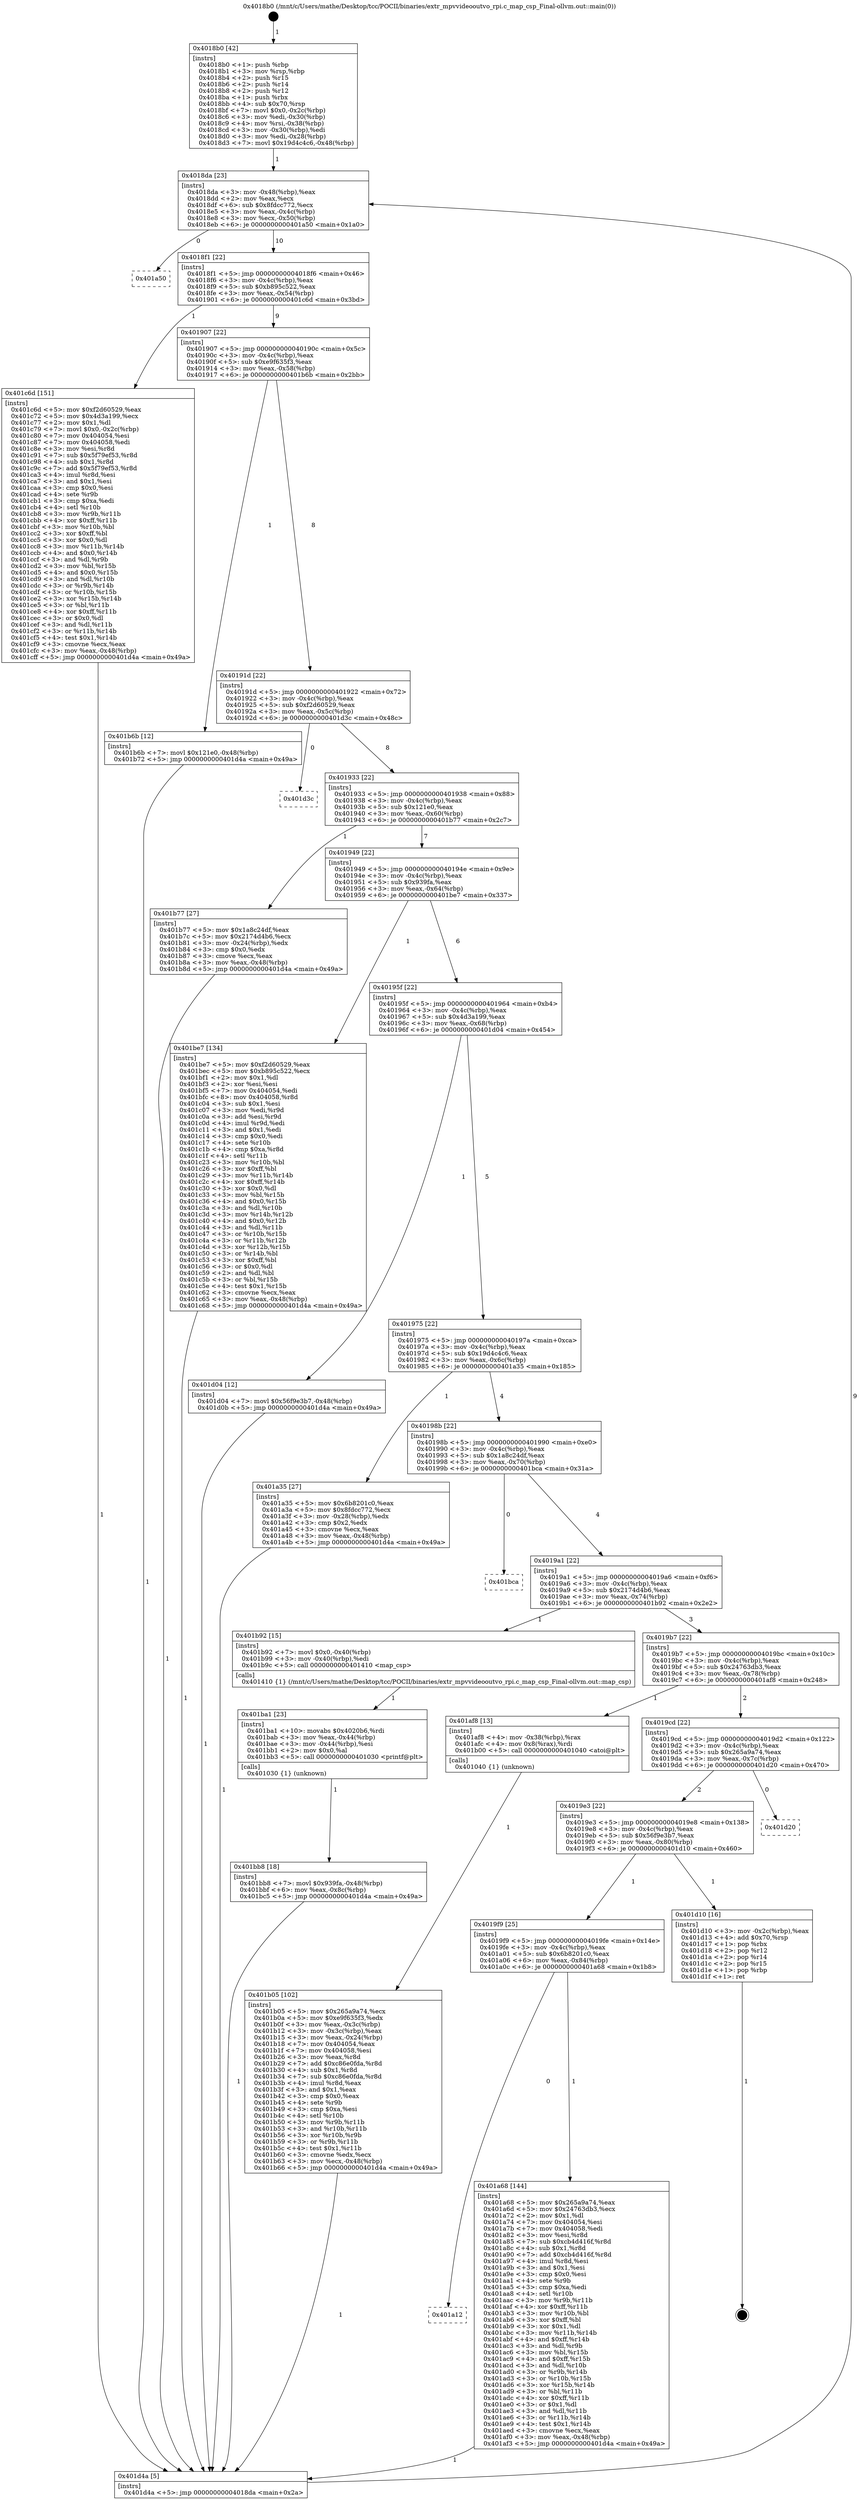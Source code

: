 digraph "0x4018b0" {
  label = "0x4018b0 (/mnt/c/Users/mathe/Desktop/tcc/POCII/binaries/extr_mpvvideooutvo_rpi.c_map_csp_Final-ollvm.out::main(0))"
  labelloc = "t"
  node[shape=record]

  Entry [label="",width=0.3,height=0.3,shape=circle,fillcolor=black,style=filled]
  "0x4018da" [label="{
     0x4018da [23]\l
     | [instrs]\l
     &nbsp;&nbsp;0x4018da \<+3\>: mov -0x48(%rbp),%eax\l
     &nbsp;&nbsp;0x4018dd \<+2\>: mov %eax,%ecx\l
     &nbsp;&nbsp;0x4018df \<+6\>: sub $0x8fdcc772,%ecx\l
     &nbsp;&nbsp;0x4018e5 \<+3\>: mov %eax,-0x4c(%rbp)\l
     &nbsp;&nbsp;0x4018e8 \<+3\>: mov %ecx,-0x50(%rbp)\l
     &nbsp;&nbsp;0x4018eb \<+6\>: je 0000000000401a50 \<main+0x1a0\>\l
  }"]
  "0x401a50" [label="{
     0x401a50\l
  }", style=dashed]
  "0x4018f1" [label="{
     0x4018f1 [22]\l
     | [instrs]\l
     &nbsp;&nbsp;0x4018f1 \<+5\>: jmp 00000000004018f6 \<main+0x46\>\l
     &nbsp;&nbsp;0x4018f6 \<+3\>: mov -0x4c(%rbp),%eax\l
     &nbsp;&nbsp;0x4018f9 \<+5\>: sub $0xb895c522,%eax\l
     &nbsp;&nbsp;0x4018fe \<+3\>: mov %eax,-0x54(%rbp)\l
     &nbsp;&nbsp;0x401901 \<+6\>: je 0000000000401c6d \<main+0x3bd\>\l
  }"]
  Exit [label="",width=0.3,height=0.3,shape=circle,fillcolor=black,style=filled,peripheries=2]
  "0x401c6d" [label="{
     0x401c6d [151]\l
     | [instrs]\l
     &nbsp;&nbsp;0x401c6d \<+5\>: mov $0xf2d60529,%eax\l
     &nbsp;&nbsp;0x401c72 \<+5\>: mov $0x4d3a199,%ecx\l
     &nbsp;&nbsp;0x401c77 \<+2\>: mov $0x1,%dl\l
     &nbsp;&nbsp;0x401c79 \<+7\>: movl $0x0,-0x2c(%rbp)\l
     &nbsp;&nbsp;0x401c80 \<+7\>: mov 0x404054,%esi\l
     &nbsp;&nbsp;0x401c87 \<+7\>: mov 0x404058,%edi\l
     &nbsp;&nbsp;0x401c8e \<+3\>: mov %esi,%r8d\l
     &nbsp;&nbsp;0x401c91 \<+7\>: sub $0x5f79ef53,%r8d\l
     &nbsp;&nbsp;0x401c98 \<+4\>: sub $0x1,%r8d\l
     &nbsp;&nbsp;0x401c9c \<+7\>: add $0x5f79ef53,%r8d\l
     &nbsp;&nbsp;0x401ca3 \<+4\>: imul %r8d,%esi\l
     &nbsp;&nbsp;0x401ca7 \<+3\>: and $0x1,%esi\l
     &nbsp;&nbsp;0x401caa \<+3\>: cmp $0x0,%esi\l
     &nbsp;&nbsp;0x401cad \<+4\>: sete %r9b\l
     &nbsp;&nbsp;0x401cb1 \<+3\>: cmp $0xa,%edi\l
     &nbsp;&nbsp;0x401cb4 \<+4\>: setl %r10b\l
     &nbsp;&nbsp;0x401cb8 \<+3\>: mov %r9b,%r11b\l
     &nbsp;&nbsp;0x401cbb \<+4\>: xor $0xff,%r11b\l
     &nbsp;&nbsp;0x401cbf \<+3\>: mov %r10b,%bl\l
     &nbsp;&nbsp;0x401cc2 \<+3\>: xor $0xff,%bl\l
     &nbsp;&nbsp;0x401cc5 \<+3\>: xor $0x0,%dl\l
     &nbsp;&nbsp;0x401cc8 \<+3\>: mov %r11b,%r14b\l
     &nbsp;&nbsp;0x401ccb \<+4\>: and $0x0,%r14b\l
     &nbsp;&nbsp;0x401ccf \<+3\>: and %dl,%r9b\l
     &nbsp;&nbsp;0x401cd2 \<+3\>: mov %bl,%r15b\l
     &nbsp;&nbsp;0x401cd5 \<+4\>: and $0x0,%r15b\l
     &nbsp;&nbsp;0x401cd9 \<+3\>: and %dl,%r10b\l
     &nbsp;&nbsp;0x401cdc \<+3\>: or %r9b,%r14b\l
     &nbsp;&nbsp;0x401cdf \<+3\>: or %r10b,%r15b\l
     &nbsp;&nbsp;0x401ce2 \<+3\>: xor %r15b,%r14b\l
     &nbsp;&nbsp;0x401ce5 \<+3\>: or %bl,%r11b\l
     &nbsp;&nbsp;0x401ce8 \<+4\>: xor $0xff,%r11b\l
     &nbsp;&nbsp;0x401cec \<+3\>: or $0x0,%dl\l
     &nbsp;&nbsp;0x401cef \<+3\>: and %dl,%r11b\l
     &nbsp;&nbsp;0x401cf2 \<+3\>: or %r11b,%r14b\l
     &nbsp;&nbsp;0x401cf5 \<+4\>: test $0x1,%r14b\l
     &nbsp;&nbsp;0x401cf9 \<+3\>: cmovne %ecx,%eax\l
     &nbsp;&nbsp;0x401cfc \<+3\>: mov %eax,-0x48(%rbp)\l
     &nbsp;&nbsp;0x401cff \<+5\>: jmp 0000000000401d4a \<main+0x49a\>\l
  }"]
  "0x401907" [label="{
     0x401907 [22]\l
     | [instrs]\l
     &nbsp;&nbsp;0x401907 \<+5\>: jmp 000000000040190c \<main+0x5c\>\l
     &nbsp;&nbsp;0x40190c \<+3\>: mov -0x4c(%rbp),%eax\l
     &nbsp;&nbsp;0x40190f \<+5\>: sub $0xe9f635f3,%eax\l
     &nbsp;&nbsp;0x401914 \<+3\>: mov %eax,-0x58(%rbp)\l
     &nbsp;&nbsp;0x401917 \<+6\>: je 0000000000401b6b \<main+0x2bb\>\l
  }"]
  "0x401bb8" [label="{
     0x401bb8 [18]\l
     | [instrs]\l
     &nbsp;&nbsp;0x401bb8 \<+7\>: movl $0x939fa,-0x48(%rbp)\l
     &nbsp;&nbsp;0x401bbf \<+6\>: mov %eax,-0x8c(%rbp)\l
     &nbsp;&nbsp;0x401bc5 \<+5\>: jmp 0000000000401d4a \<main+0x49a\>\l
  }"]
  "0x401b6b" [label="{
     0x401b6b [12]\l
     | [instrs]\l
     &nbsp;&nbsp;0x401b6b \<+7\>: movl $0x121e0,-0x48(%rbp)\l
     &nbsp;&nbsp;0x401b72 \<+5\>: jmp 0000000000401d4a \<main+0x49a\>\l
  }"]
  "0x40191d" [label="{
     0x40191d [22]\l
     | [instrs]\l
     &nbsp;&nbsp;0x40191d \<+5\>: jmp 0000000000401922 \<main+0x72\>\l
     &nbsp;&nbsp;0x401922 \<+3\>: mov -0x4c(%rbp),%eax\l
     &nbsp;&nbsp;0x401925 \<+5\>: sub $0xf2d60529,%eax\l
     &nbsp;&nbsp;0x40192a \<+3\>: mov %eax,-0x5c(%rbp)\l
     &nbsp;&nbsp;0x40192d \<+6\>: je 0000000000401d3c \<main+0x48c\>\l
  }"]
  "0x401ba1" [label="{
     0x401ba1 [23]\l
     | [instrs]\l
     &nbsp;&nbsp;0x401ba1 \<+10\>: movabs $0x4020b6,%rdi\l
     &nbsp;&nbsp;0x401bab \<+3\>: mov %eax,-0x44(%rbp)\l
     &nbsp;&nbsp;0x401bae \<+3\>: mov -0x44(%rbp),%esi\l
     &nbsp;&nbsp;0x401bb1 \<+2\>: mov $0x0,%al\l
     &nbsp;&nbsp;0x401bb3 \<+5\>: call 0000000000401030 \<printf@plt\>\l
     | [calls]\l
     &nbsp;&nbsp;0x401030 \{1\} (unknown)\l
  }"]
  "0x401d3c" [label="{
     0x401d3c\l
  }", style=dashed]
  "0x401933" [label="{
     0x401933 [22]\l
     | [instrs]\l
     &nbsp;&nbsp;0x401933 \<+5\>: jmp 0000000000401938 \<main+0x88\>\l
     &nbsp;&nbsp;0x401938 \<+3\>: mov -0x4c(%rbp),%eax\l
     &nbsp;&nbsp;0x40193b \<+5\>: sub $0x121e0,%eax\l
     &nbsp;&nbsp;0x401940 \<+3\>: mov %eax,-0x60(%rbp)\l
     &nbsp;&nbsp;0x401943 \<+6\>: je 0000000000401b77 \<main+0x2c7\>\l
  }"]
  "0x401b05" [label="{
     0x401b05 [102]\l
     | [instrs]\l
     &nbsp;&nbsp;0x401b05 \<+5\>: mov $0x265a9a74,%ecx\l
     &nbsp;&nbsp;0x401b0a \<+5\>: mov $0xe9f635f3,%edx\l
     &nbsp;&nbsp;0x401b0f \<+3\>: mov %eax,-0x3c(%rbp)\l
     &nbsp;&nbsp;0x401b12 \<+3\>: mov -0x3c(%rbp),%eax\l
     &nbsp;&nbsp;0x401b15 \<+3\>: mov %eax,-0x24(%rbp)\l
     &nbsp;&nbsp;0x401b18 \<+7\>: mov 0x404054,%eax\l
     &nbsp;&nbsp;0x401b1f \<+7\>: mov 0x404058,%esi\l
     &nbsp;&nbsp;0x401b26 \<+3\>: mov %eax,%r8d\l
     &nbsp;&nbsp;0x401b29 \<+7\>: add $0xc86e0fda,%r8d\l
     &nbsp;&nbsp;0x401b30 \<+4\>: sub $0x1,%r8d\l
     &nbsp;&nbsp;0x401b34 \<+7\>: sub $0xc86e0fda,%r8d\l
     &nbsp;&nbsp;0x401b3b \<+4\>: imul %r8d,%eax\l
     &nbsp;&nbsp;0x401b3f \<+3\>: and $0x1,%eax\l
     &nbsp;&nbsp;0x401b42 \<+3\>: cmp $0x0,%eax\l
     &nbsp;&nbsp;0x401b45 \<+4\>: sete %r9b\l
     &nbsp;&nbsp;0x401b49 \<+3\>: cmp $0xa,%esi\l
     &nbsp;&nbsp;0x401b4c \<+4\>: setl %r10b\l
     &nbsp;&nbsp;0x401b50 \<+3\>: mov %r9b,%r11b\l
     &nbsp;&nbsp;0x401b53 \<+3\>: and %r10b,%r11b\l
     &nbsp;&nbsp;0x401b56 \<+3\>: xor %r10b,%r9b\l
     &nbsp;&nbsp;0x401b59 \<+3\>: or %r9b,%r11b\l
     &nbsp;&nbsp;0x401b5c \<+4\>: test $0x1,%r11b\l
     &nbsp;&nbsp;0x401b60 \<+3\>: cmovne %edx,%ecx\l
     &nbsp;&nbsp;0x401b63 \<+3\>: mov %ecx,-0x48(%rbp)\l
     &nbsp;&nbsp;0x401b66 \<+5\>: jmp 0000000000401d4a \<main+0x49a\>\l
  }"]
  "0x401b77" [label="{
     0x401b77 [27]\l
     | [instrs]\l
     &nbsp;&nbsp;0x401b77 \<+5\>: mov $0x1a8c24df,%eax\l
     &nbsp;&nbsp;0x401b7c \<+5\>: mov $0x2174d4b6,%ecx\l
     &nbsp;&nbsp;0x401b81 \<+3\>: mov -0x24(%rbp),%edx\l
     &nbsp;&nbsp;0x401b84 \<+3\>: cmp $0x0,%edx\l
     &nbsp;&nbsp;0x401b87 \<+3\>: cmove %ecx,%eax\l
     &nbsp;&nbsp;0x401b8a \<+3\>: mov %eax,-0x48(%rbp)\l
     &nbsp;&nbsp;0x401b8d \<+5\>: jmp 0000000000401d4a \<main+0x49a\>\l
  }"]
  "0x401949" [label="{
     0x401949 [22]\l
     | [instrs]\l
     &nbsp;&nbsp;0x401949 \<+5\>: jmp 000000000040194e \<main+0x9e\>\l
     &nbsp;&nbsp;0x40194e \<+3\>: mov -0x4c(%rbp),%eax\l
     &nbsp;&nbsp;0x401951 \<+5\>: sub $0x939fa,%eax\l
     &nbsp;&nbsp;0x401956 \<+3\>: mov %eax,-0x64(%rbp)\l
     &nbsp;&nbsp;0x401959 \<+6\>: je 0000000000401be7 \<main+0x337\>\l
  }"]
  "0x401a12" [label="{
     0x401a12\l
  }", style=dashed]
  "0x401be7" [label="{
     0x401be7 [134]\l
     | [instrs]\l
     &nbsp;&nbsp;0x401be7 \<+5\>: mov $0xf2d60529,%eax\l
     &nbsp;&nbsp;0x401bec \<+5\>: mov $0xb895c522,%ecx\l
     &nbsp;&nbsp;0x401bf1 \<+2\>: mov $0x1,%dl\l
     &nbsp;&nbsp;0x401bf3 \<+2\>: xor %esi,%esi\l
     &nbsp;&nbsp;0x401bf5 \<+7\>: mov 0x404054,%edi\l
     &nbsp;&nbsp;0x401bfc \<+8\>: mov 0x404058,%r8d\l
     &nbsp;&nbsp;0x401c04 \<+3\>: sub $0x1,%esi\l
     &nbsp;&nbsp;0x401c07 \<+3\>: mov %edi,%r9d\l
     &nbsp;&nbsp;0x401c0a \<+3\>: add %esi,%r9d\l
     &nbsp;&nbsp;0x401c0d \<+4\>: imul %r9d,%edi\l
     &nbsp;&nbsp;0x401c11 \<+3\>: and $0x1,%edi\l
     &nbsp;&nbsp;0x401c14 \<+3\>: cmp $0x0,%edi\l
     &nbsp;&nbsp;0x401c17 \<+4\>: sete %r10b\l
     &nbsp;&nbsp;0x401c1b \<+4\>: cmp $0xa,%r8d\l
     &nbsp;&nbsp;0x401c1f \<+4\>: setl %r11b\l
     &nbsp;&nbsp;0x401c23 \<+3\>: mov %r10b,%bl\l
     &nbsp;&nbsp;0x401c26 \<+3\>: xor $0xff,%bl\l
     &nbsp;&nbsp;0x401c29 \<+3\>: mov %r11b,%r14b\l
     &nbsp;&nbsp;0x401c2c \<+4\>: xor $0xff,%r14b\l
     &nbsp;&nbsp;0x401c30 \<+3\>: xor $0x0,%dl\l
     &nbsp;&nbsp;0x401c33 \<+3\>: mov %bl,%r15b\l
     &nbsp;&nbsp;0x401c36 \<+4\>: and $0x0,%r15b\l
     &nbsp;&nbsp;0x401c3a \<+3\>: and %dl,%r10b\l
     &nbsp;&nbsp;0x401c3d \<+3\>: mov %r14b,%r12b\l
     &nbsp;&nbsp;0x401c40 \<+4\>: and $0x0,%r12b\l
     &nbsp;&nbsp;0x401c44 \<+3\>: and %dl,%r11b\l
     &nbsp;&nbsp;0x401c47 \<+3\>: or %r10b,%r15b\l
     &nbsp;&nbsp;0x401c4a \<+3\>: or %r11b,%r12b\l
     &nbsp;&nbsp;0x401c4d \<+3\>: xor %r12b,%r15b\l
     &nbsp;&nbsp;0x401c50 \<+3\>: or %r14b,%bl\l
     &nbsp;&nbsp;0x401c53 \<+3\>: xor $0xff,%bl\l
     &nbsp;&nbsp;0x401c56 \<+3\>: or $0x0,%dl\l
     &nbsp;&nbsp;0x401c59 \<+2\>: and %dl,%bl\l
     &nbsp;&nbsp;0x401c5b \<+3\>: or %bl,%r15b\l
     &nbsp;&nbsp;0x401c5e \<+4\>: test $0x1,%r15b\l
     &nbsp;&nbsp;0x401c62 \<+3\>: cmovne %ecx,%eax\l
     &nbsp;&nbsp;0x401c65 \<+3\>: mov %eax,-0x48(%rbp)\l
     &nbsp;&nbsp;0x401c68 \<+5\>: jmp 0000000000401d4a \<main+0x49a\>\l
  }"]
  "0x40195f" [label="{
     0x40195f [22]\l
     | [instrs]\l
     &nbsp;&nbsp;0x40195f \<+5\>: jmp 0000000000401964 \<main+0xb4\>\l
     &nbsp;&nbsp;0x401964 \<+3\>: mov -0x4c(%rbp),%eax\l
     &nbsp;&nbsp;0x401967 \<+5\>: sub $0x4d3a199,%eax\l
     &nbsp;&nbsp;0x40196c \<+3\>: mov %eax,-0x68(%rbp)\l
     &nbsp;&nbsp;0x40196f \<+6\>: je 0000000000401d04 \<main+0x454\>\l
  }"]
  "0x401a68" [label="{
     0x401a68 [144]\l
     | [instrs]\l
     &nbsp;&nbsp;0x401a68 \<+5\>: mov $0x265a9a74,%eax\l
     &nbsp;&nbsp;0x401a6d \<+5\>: mov $0x24763db3,%ecx\l
     &nbsp;&nbsp;0x401a72 \<+2\>: mov $0x1,%dl\l
     &nbsp;&nbsp;0x401a74 \<+7\>: mov 0x404054,%esi\l
     &nbsp;&nbsp;0x401a7b \<+7\>: mov 0x404058,%edi\l
     &nbsp;&nbsp;0x401a82 \<+3\>: mov %esi,%r8d\l
     &nbsp;&nbsp;0x401a85 \<+7\>: sub $0xcb4d416f,%r8d\l
     &nbsp;&nbsp;0x401a8c \<+4\>: sub $0x1,%r8d\l
     &nbsp;&nbsp;0x401a90 \<+7\>: add $0xcb4d416f,%r8d\l
     &nbsp;&nbsp;0x401a97 \<+4\>: imul %r8d,%esi\l
     &nbsp;&nbsp;0x401a9b \<+3\>: and $0x1,%esi\l
     &nbsp;&nbsp;0x401a9e \<+3\>: cmp $0x0,%esi\l
     &nbsp;&nbsp;0x401aa1 \<+4\>: sete %r9b\l
     &nbsp;&nbsp;0x401aa5 \<+3\>: cmp $0xa,%edi\l
     &nbsp;&nbsp;0x401aa8 \<+4\>: setl %r10b\l
     &nbsp;&nbsp;0x401aac \<+3\>: mov %r9b,%r11b\l
     &nbsp;&nbsp;0x401aaf \<+4\>: xor $0xff,%r11b\l
     &nbsp;&nbsp;0x401ab3 \<+3\>: mov %r10b,%bl\l
     &nbsp;&nbsp;0x401ab6 \<+3\>: xor $0xff,%bl\l
     &nbsp;&nbsp;0x401ab9 \<+3\>: xor $0x1,%dl\l
     &nbsp;&nbsp;0x401abc \<+3\>: mov %r11b,%r14b\l
     &nbsp;&nbsp;0x401abf \<+4\>: and $0xff,%r14b\l
     &nbsp;&nbsp;0x401ac3 \<+3\>: and %dl,%r9b\l
     &nbsp;&nbsp;0x401ac6 \<+3\>: mov %bl,%r15b\l
     &nbsp;&nbsp;0x401ac9 \<+4\>: and $0xff,%r15b\l
     &nbsp;&nbsp;0x401acd \<+3\>: and %dl,%r10b\l
     &nbsp;&nbsp;0x401ad0 \<+3\>: or %r9b,%r14b\l
     &nbsp;&nbsp;0x401ad3 \<+3\>: or %r10b,%r15b\l
     &nbsp;&nbsp;0x401ad6 \<+3\>: xor %r15b,%r14b\l
     &nbsp;&nbsp;0x401ad9 \<+3\>: or %bl,%r11b\l
     &nbsp;&nbsp;0x401adc \<+4\>: xor $0xff,%r11b\l
     &nbsp;&nbsp;0x401ae0 \<+3\>: or $0x1,%dl\l
     &nbsp;&nbsp;0x401ae3 \<+3\>: and %dl,%r11b\l
     &nbsp;&nbsp;0x401ae6 \<+3\>: or %r11b,%r14b\l
     &nbsp;&nbsp;0x401ae9 \<+4\>: test $0x1,%r14b\l
     &nbsp;&nbsp;0x401aed \<+3\>: cmovne %ecx,%eax\l
     &nbsp;&nbsp;0x401af0 \<+3\>: mov %eax,-0x48(%rbp)\l
     &nbsp;&nbsp;0x401af3 \<+5\>: jmp 0000000000401d4a \<main+0x49a\>\l
  }"]
  "0x401d04" [label="{
     0x401d04 [12]\l
     | [instrs]\l
     &nbsp;&nbsp;0x401d04 \<+7\>: movl $0x56f9e3b7,-0x48(%rbp)\l
     &nbsp;&nbsp;0x401d0b \<+5\>: jmp 0000000000401d4a \<main+0x49a\>\l
  }"]
  "0x401975" [label="{
     0x401975 [22]\l
     | [instrs]\l
     &nbsp;&nbsp;0x401975 \<+5\>: jmp 000000000040197a \<main+0xca\>\l
     &nbsp;&nbsp;0x40197a \<+3\>: mov -0x4c(%rbp),%eax\l
     &nbsp;&nbsp;0x40197d \<+5\>: sub $0x19d4c4c6,%eax\l
     &nbsp;&nbsp;0x401982 \<+3\>: mov %eax,-0x6c(%rbp)\l
     &nbsp;&nbsp;0x401985 \<+6\>: je 0000000000401a35 \<main+0x185\>\l
  }"]
  "0x4019f9" [label="{
     0x4019f9 [25]\l
     | [instrs]\l
     &nbsp;&nbsp;0x4019f9 \<+5\>: jmp 00000000004019fe \<main+0x14e\>\l
     &nbsp;&nbsp;0x4019fe \<+3\>: mov -0x4c(%rbp),%eax\l
     &nbsp;&nbsp;0x401a01 \<+5\>: sub $0x6b8201c0,%eax\l
     &nbsp;&nbsp;0x401a06 \<+6\>: mov %eax,-0x84(%rbp)\l
     &nbsp;&nbsp;0x401a0c \<+6\>: je 0000000000401a68 \<main+0x1b8\>\l
  }"]
  "0x401a35" [label="{
     0x401a35 [27]\l
     | [instrs]\l
     &nbsp;&nbsp;0x401a35 \<+5\>: mov $0x6b8201c0,%eax\l
     &nbsp;&nbsp;0x401a3a \<+5\>: mov $0x8fdcc772,%ecx\l
     &nbsp;&nbsp;0x401a3f \<+3\>: mov -0x28(%rbp),%edx\l
     &nbsp;&nbsp;0x401a42 \<+3\>: cmp $0x2,%edx\l
     &nbsp;&nbsp;0x401a45 \<+3\>: cmovne %ecx,%eax\l
     &nbsp;&nbsp;0x401a48 \<+3\>: mov %eax,-0x48(%rbp)\l
     &nbsp;&nbsp;0x401a4b \<+5\>: jmp 0000000000401d4a \<main+0x49a\>\l
  }"]
  "0x40198b" [label="{
     0x40198b [22]\l
     | [instrs]\l
     &nbsp;&nbsp;0x40198b \<+5\>: jmp 0000000000401990 \<main+0xe0\>\l
     &nbsp;&nbsp;0x401990 \<+3\>: mov -0x4c(%rbp),%eax\l
     &nbsp;&nbsp;0x401993 \<+5\>: sub $0x1a8c24df,%eax\l
     &nbsp;&nbsp;0x401998 \<+3\>: mov %eax,-0x70(%rbp)\l
     &nbsp;&nbsp;0x40199b \<+6\>: je 0000000000401bca \<main+0x31a\>\l
  }"]
  "0x401d4a" [label="{
     0x401d4a [5]\l
     | [instrs]\l
     &nbsp;&nbsp;0x401d4a \<+5\>: jmp 00000000004018da \<main+0x2a\>\l
  }"]
  "0x4018b0" [label="{
     0x4018b0 [42]\l
     | [instrs]\l
     &nbsp;&nbsp;0x4018b0 \<+1\>: push %rbp\l
     &nbsp;&nbsp;0x4018b1 \<+3\>: mov %rsp,%rbp\l
     &nbsp;&nbsp;0x4018b4 \<+2\>: push %r15\l
     &nbsp;&nbsp;0x4018b6 \<+2\>: push %r14\l
     &nbsp;&nbsp;0x4018b8 \<+2\>: push %r12\l
     &nbsp;&nbsp;0x4018ba \<+1\>: push %rbx\l
     &nbsp;&nbsp;0x4018bb \<+4\>: sub $0x70,%rsp\l
     &nbsp;&nbsp;0x4018bf \<+7\>: movl $0x0,-0x2c(%rbp)\l
     &nbsp;&nbsp;0x4018c6 \<+3\>: mov %edi,-0x30(%rbp)\l
     &nbsp;&nbsp;0x4018c9 \<+4\>: mov %rsi,-0x38(%rbp)\l
     &nbsp;&nbsp;0x4018cd \<+3\>: mov -0x30(%rbp),%edi\l
     &nbsp;&nbsp;0x4018d0 \<+3\>: mov %edi,-0x28(%rbp)\l
     &nbsp;&nbsp;0x4018d3 \<+7\>: movl $0x19d4c4c6,-0x48(%rbp)\l
  }"]
  "0x401d10" [label="{
     0x401d10 [16]\l
     | [instrs]\l
     &nbsp;&nbsp;0x401d10 \<+3\>: mov -0x2c(%rbp),%eax\l
     &nbsp;&nbsp;0x401d13 \<+4\>: add $0x70,%rsp\l
     &nbsp;&nbsp;0x401d17 \<+1\>: pop %rbx\l
     &nbsp;&nbsp;0x401d18 \<+2\>: pop %r12\l
     &nbsp;&nbsp;0x401d1a \<+2\>: pop %r14\l
     &nbsp;&nbsp;0x401d1c \<+2\>: pop %r15\l
     &nbsp;&nbsp;0x401d1e \<+1\>: pop %rbp\l
     &nbsp;&nbsp;0x401d1f \<+1\>: ret\l
  }"]
  "0x401bca" [label="{
     0x401bca\l
  }", style=dashed]
  "0x4019a1" [label="{
     0x4019a1 [22]\l
     | [instrs]\l
     &nbsp;&nbsp;0x4019a1 \<+5\>: jmp 00000000004019a6 \<main+0xf6\>\l
     &nbsp;&nbsp;0x4019a6 \<+3\>: mov -0x4c(%rbp),%eax\l
     &nbsp;&nbsp;0x4019a9 \<+5\>: sub $0x2174d4b6,%eax\l
     &nbsp;&nbsp;0x4019ae \<+3\>: mov %eax,-0x74(%rbp)\l
     &nbsp;&nbsp;0x4019b1 \<+6\>: je 0000000000401b92 \<main+0x2e2\>\l
  }"]
  "0x4019e3" [label="{
     0x4019e3 [22]\l
     | [instrs]\l
     &nbsp;&nbsp;0x4019e3 \<+5\>: jmp 00000000004019e8 \<main+0x138\>\l
     &nbsp;&nbsp;0x4019e8 \<+3\>: mov -0x4c(%rbp),%eax\l
     &nbsp;&nbsp;0x4019eb \<+5\>: sub $0x56f9e3b7,%eax\l
     &nbsp;&nbsp;0x4019f0 \<+3\>: mov %eax,-0x80(%rbp)\l
     &nbsp;&nbsp;0x4019f3 \<+6\>: je 0000000000401d10 \<main+0x460\>\l
  }"]
  "0x401b92" [label="{
     0x401b92 [15]\l
     | [instrs]\l
     &nbsp;&nbsp;0x401b92 \<+7\>: movl $0x0,-0x40(%rbp)\l
     &nbsp;&nbsp;0x401b99 \<+3\>: mov -0x40(%rbp),%edi\l
     &nbsp;&nbsp;0x401b9c \<+5\>: call 0000000000401410 \<map_csp\>\l
     | [calls]\l
     &nbsp;&nbsp;0x401410 \{1\} (/mnt/c/Users/mathe/Desktop/tcc/POCII/binaries/extr_mpvvideooutvo_rpi.c_map_csp_Final-ollvm.out::map_csp)\l
  }"]
  "0x4019b7" [label="{
     0x4019b7 [22]\l
     | [instrs]\l
     &nbsp;&nbsp;0x4019b7 \<+5\>: jmp 00000000004019bc \<main+0x10c\>\l
     &nbsp;&nbsp;0x4019bc \<+3\>: mov -0x4c(%rbp),%eax\l
     &nbsp;&nbsp;0x4019bf \<+5\>: sub $0x24763db3,%eax\l
     &nbsp;&nbsp;0x4019c4 \<+3\>: mov %eax,-0x78(%rbp)\l
     &nbsp;&nbsp;0x4019c7 \<+6\>: je 0000000000401af8 \<main+0x248\>\l
  }"]
  "0x401d20" [label="{
     0x401d20\l
  }", style=dashed]
  "0x401af8" [label="{
     0x401af8 [13]\l
     | [instrs]\l
     &nbsp;&nbsp;0x401af8 \<+4\>: mov -0x38(%rbp),%rax\l
     &nbsp;&nbsp;0x401afc \<+4\>: mov 0x8(%rax),%rdi\l
     &nbsp;&nbsp;0x401b00 \<+5\>: call 0000000000401040 \<atoi@plt\>\l
     | [calls]\l
     &nbsp;&nbsp;0x401040 \{1\} (unknown)\l
  }"]
  "0x4019cd" [label="{
     0x4019cd [22]\l
     | [instrs]\l
     &nbsp;&nbsp;0x4019cd \<+5\>: jmp 00000000004019d2 \<main+0x122\>\l
     &nbsp;&nbsp;0x4019d2 \<+3\>: mov -0x4c(%rbp),%eax\l
     &nbsp;&nbsp;0x4019d5 \<+5\>: sub $0x265a9a74,%eax\l
     &nbsp;&nbsp;0x4019da \<+3\>: mov %eax,-0x7c(%rbp)\l
     &nbsp;&nbsp;0x4019dd \<+6\>: je 0000000000401d20 \<main+0x470\>\l
  }"]
  Entry -> "0x4018b0" [label=" 1"]
  "0x4018da" -> "0x401a50" [label=" 0"]
  "0x4018da" -> "0x4018f1" [label=" 10"]
  "0x401d10" -> Exit [label=" 1"]
  "0x4018f1" -> "0x401c6d" [label=" 1"]
  "0x4018f1" -> "0x401907" [label=" 9"]
  "0x401d04" -> "0x401d4a" [label=" 1"]
  "0x401907" -> "0x401b6b" [label=" 1"]
  "0x401907" -> "0x40191d" [label=" 8"]
  "0x401c6d" -> "0x401d4a" [label=" 1"]
  "0x40191d" -> "0x401d3c" [label=" 0"]
  "0x40191d" -> "0x401933" [label=" 8"]
  "0x401be7" -> "0x401d4a" [label=" 1"]
  "0x401933" -> "0x401b77" [label=" 1"]
  "0x401933" -> "0x401949" [label=" 7"]
  "0x401bb8" -> "0x401d4a" [label=" 1"]
  "0x401949" -> "0x401be7" [label=" 1"]
  "0x401949" -> "0x40195f" [label=" 6"]
  "0x401ba1" -> "0x401bb8" [label=" 1"]
  "0x40195f" -> "0x401d04" [label=" 1"]
  "0x40195f" -> "0x401975" [label=" 5"]
  "0x401b92" -> "0x401ba1" [label=" 1"]
  "0x401975" -> "0x401a35" [label=" 1"]
  "0x401975" -> "0x40198b" [label=" 4"]
  "0x401a35" -> "0x401d4a" [label=" 1"]
  "0x4018b0" -> "0x4018da" [label=" 1"]
  "0x401d4a" -> "0x4018da" [label=" 9"]
  "0x401b6b" -> "0x401d4a" [label=" 1"]
  "0x40198b" -> "0x401bca" [label=" 0"]
  "0x40198b" -> "0x4019a1" [label=" 4"]
  "0x401b05" -> "0x401d4a" [label=" 1"]
  "0x4019a1" -> "0x401b92" [label=" 1"]
  "0x4019a1" -> "0x4019b7" [label=" 3"]
  "0x401a68" -> "0x401d4a" [label=" 1"]
  "0x4019b7" -> "0x401af8" [label=" 1"]
  "0x4019b7" -> "0x4019cd" [label=" 2"]
  "0x4019f9" -> "0x401a12" [label=" 0"]
  "0x4019cd" -> "0x401d20" [label=" 0"]
  "0x4019cd" -> "0x4019e3" [label=" 2"]
  "0x401af8" -> "0x401b05" [label=" 1"]
  "0x4019e3" -> "0x401d10" [label=" 1"]
  "0x4019e3" -> "0x4019f9" [label=" 1"]
  "0x401b77" -> "0x401d4a" [label=" 1"]
  "0x4019f9" -> "0x401a68" [label=" 1"]
}
